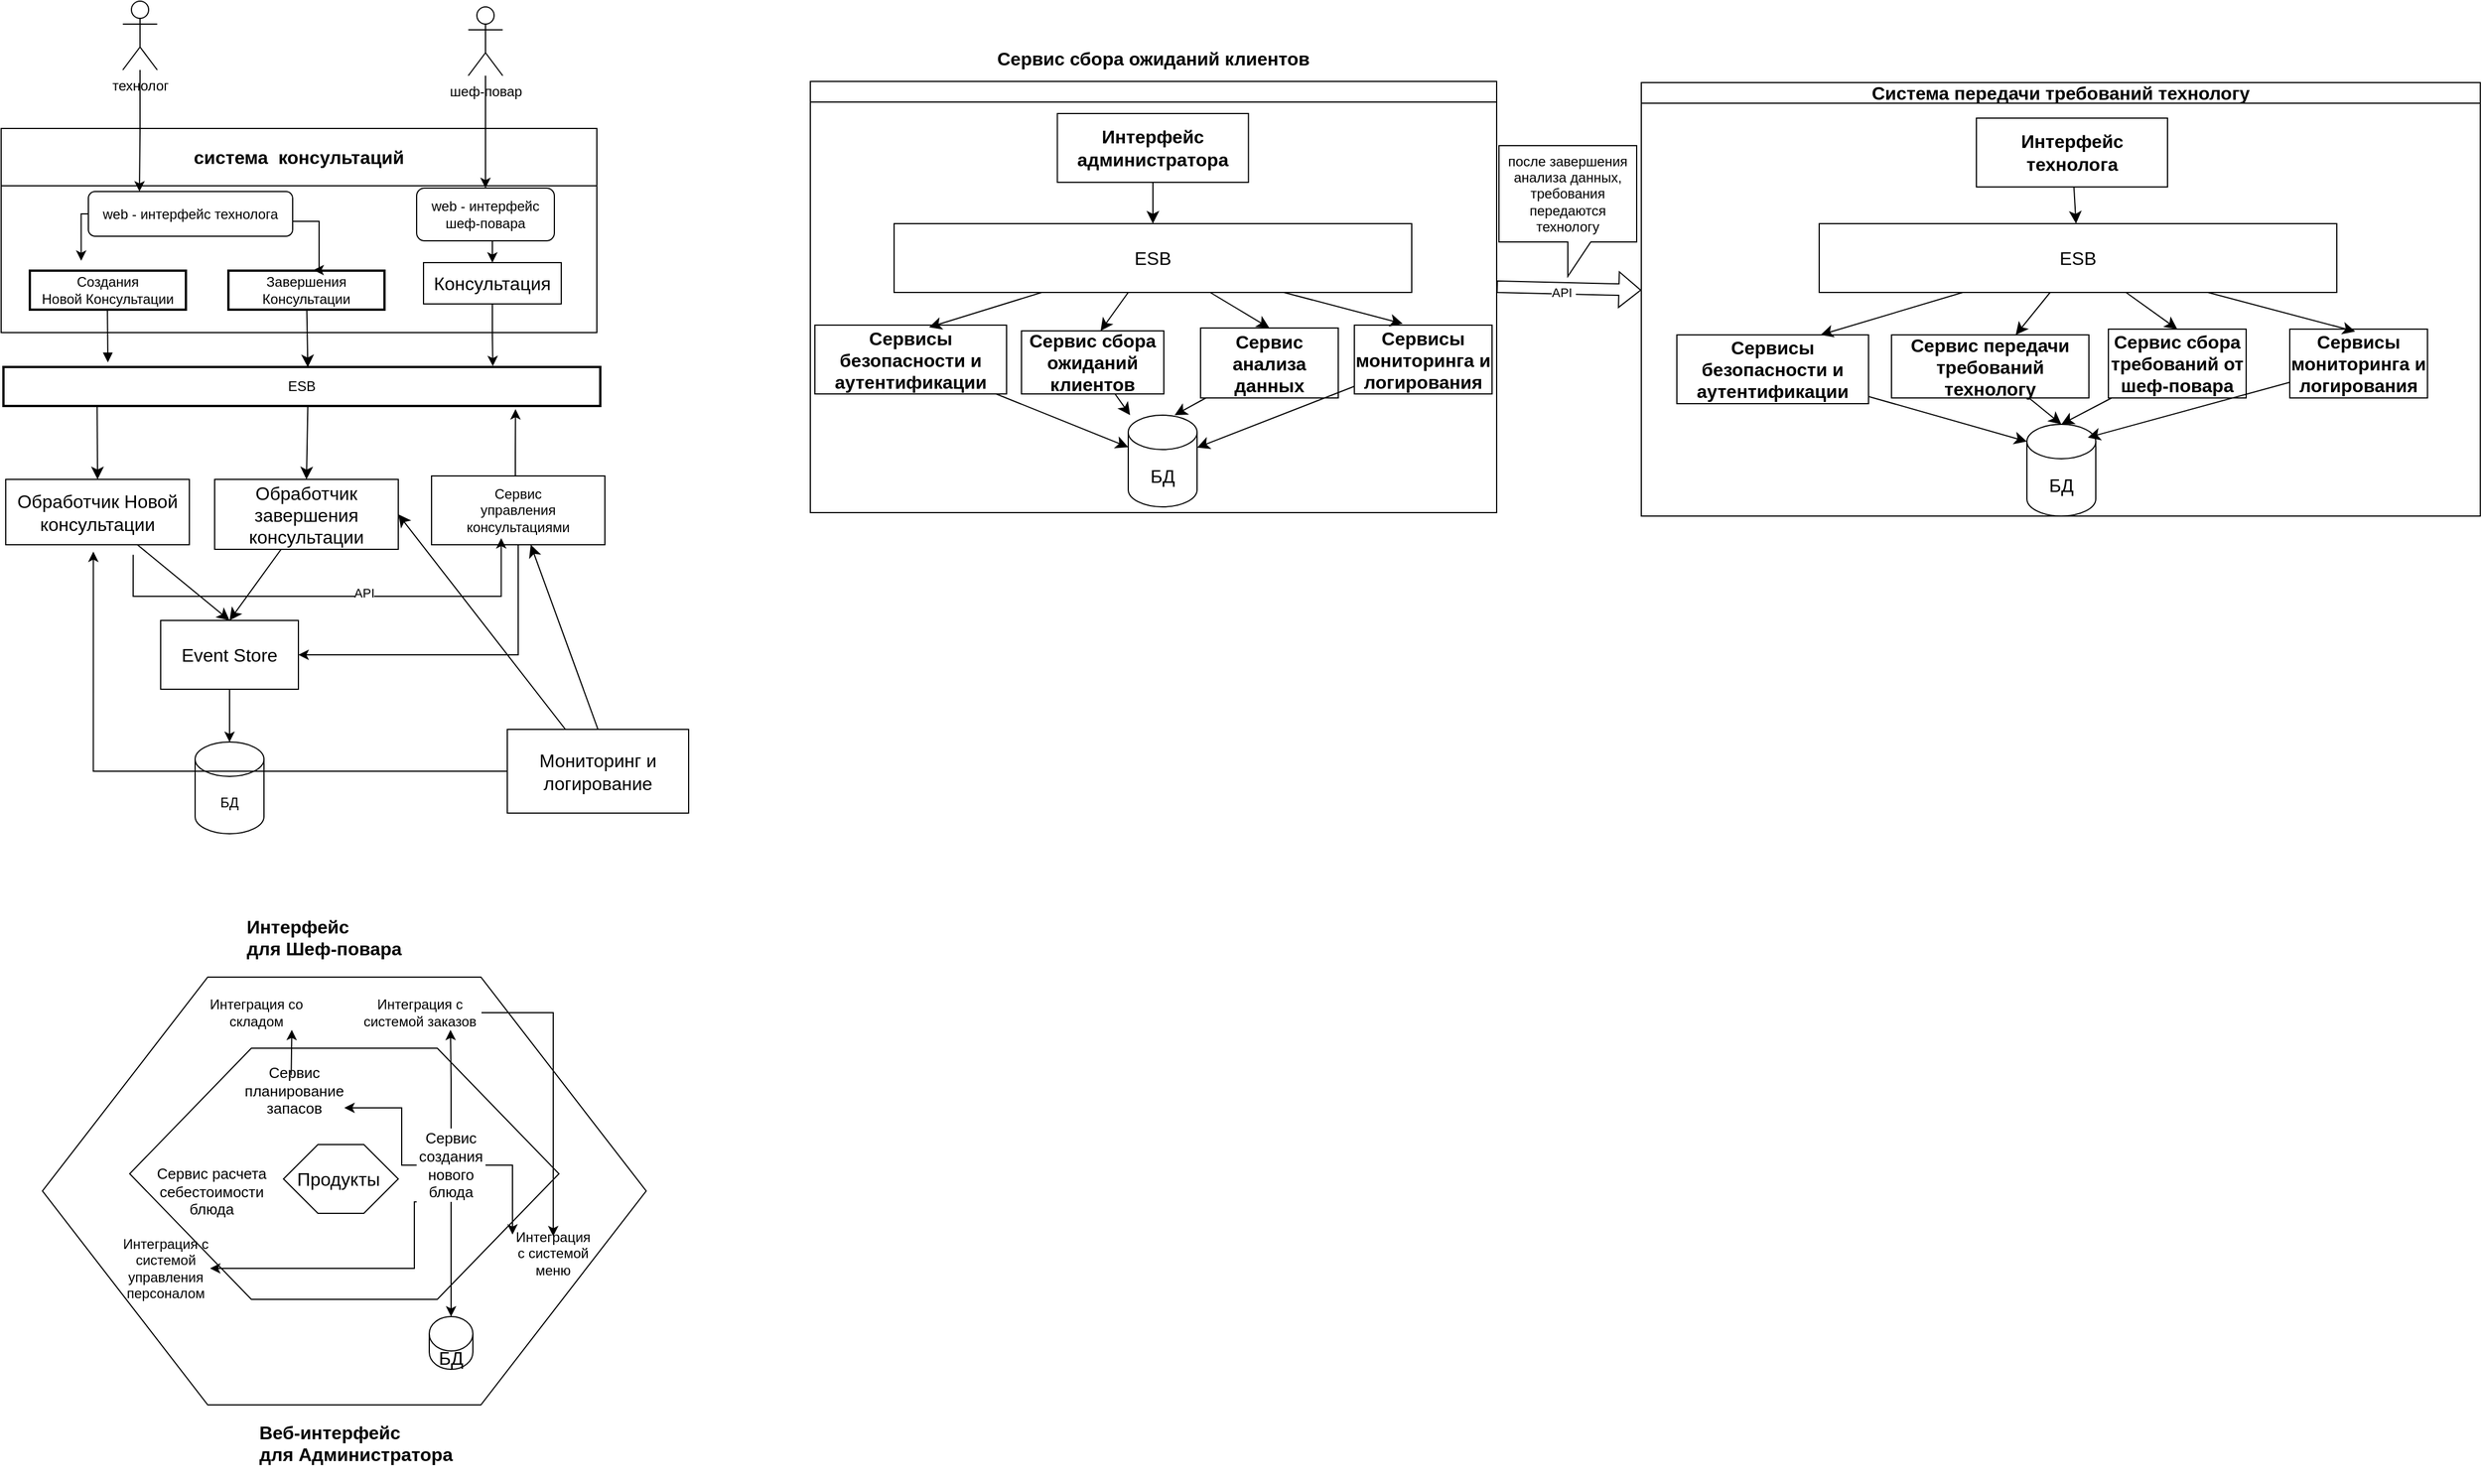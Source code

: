 <mxfile version="24.2.5" type="device">
  <diagram name="Страница — 1" id="GU1_Nxb0FSkpxFc6dDQV">
    <mxGraphModel dx="2975" dy="1887" grid="0" gridSize="10" guides="1" tooltips="1" connect="1" arrows="1" fold="1" page="0" pageScale="1" pageWidth="827" pageHeight="1169" math="0" shadow="0">
      <root>
        <mxCell id="0" />
        <mxCell id="1" parent="0" />
        <mxCell id="Qb3HvsVciL0loKuH-HP2-40" value="" style="shape=hexagon;perimeter=hexagonPerimeter2;whiteSpace=wrap;html=1;fixedSize=1;fontSize=16;size=144;" parent="1" vertex="1">
          <mxGeometry x="11" y="616" width="526" height="373" as="geometry" />
        </mxCell>
        <mxCell id="Qb3HvsVciL0loKuH-HP2-32" value="" style="shape=hexagon;perimeter=hexagonPerimeter2;whiteSpace=wrap;html=1;fixedSize=1;fontSize=16;size=106;" parent="1" vertex="1">
          <mxGeometry x="87" y="678" width="374" height="219" as="geometry" />
        </mxCell>
        <mxCell id="2" value="Создания&#xa;Новой Консультации" style="whiteSpace=wrap;strokeWidth=2;" parent="1" vertex="1">
          <mxGeometry width="136" height="34" as="geometry" />
        </mxCell>
        <mxCell id="Qb3HvsVciL0loKuH-HP2-11" style="edgeStyle=none;curved=1;rounded=0;orthogonalLoop=1;jettySize=auto;html=1;entryX=0.5;entryY=0;entryDx=0;entryDy=0;fontSize=12;startSize=8;endSize=8;exitX=0.157;exitY=1.022;exitDx=0;exitDy=0;exitPerimeter=0;" parent="1" source="3" target="Qb3HvsVciL0loKuH-HP2-8" edge="1">
          <mxGeometry relative="1" as="geometry" />
        </mxCell>
        <mxCell id="Qb3HvsVciL0loKuH-HP2-12" style="edgeStyle=none;curved=1;rounded=0;orthogonalLoop=1;jettySize=auto;html=1;entryX=0.5;entryY=0;entryDx=0;entryDy=0;fontSize=12;startSize=8;endSize=8;exitX=0.51;exitY=1.002;exitDx=0;exitDy=0;exitPerimeter=0;" parent="1" source="3" target="Qb3HvsVciL0loKuH-HP2-10" edge="1">
          <mxGeometry relative="1" as="geometry" />
        </mxCell>
        <mxCell id="3" value="ESB" style="whiteSpace=wrap;strokeWidth=2;" parent="1" vertex="1">
          <mxGeometry x="-23" y="84" width="520" height="34" as="geometry" />
        </mxCell>
        <mxCell id="4" value="" style="curved=1;startArrow=none;endArrow=block;exitX=0.497;exitY=1;" parent="1" source="2" edge="1">
          <mxGeometry relative="1" as="geometry">
            <Array as="points" />
            <mxPoint x="68" y="80" as="targetPoint" />
          </mxGeometry>
        </mxCell>
        <mxCell id="Qb3HvsVciL0loKuH-HP2-5" value="" style="edgeStyle=none;curved=1;rounded=0;orthogonalLoop=1;jettySize=auto;html=1;fontSize=12;startSize=8;endSize=8;entryX=0.51;entryY=0.008;entryDx=0;entryDy=0;entryPerimeter=0;" parent="1" source="Qb3HvsVciL0loKuH-HP2-4" target="3" edge="1">
          <mxGeometry relative="1" as="geometry" />
        </mxCell>
        <mxCell id="Qb3HvsVciL0loKuH-HP2-4" value="Завершения&#xa;Консультации" style="whiteSpace=wrap;strokeWidth=2;" parent="1" vertex="1">
          <mxGeometry x="173" width="136" height="34" as="geometry" />
        </mxCell>
        <mxCell id="sz1LQbnPWu2p6DNvm8ig-12" value="" style="edgeStyle=orthogonalEdgeStyle;rounded=0;orthogonalLoop=1;jettySize=auto;html=1;" parent="1" source="Qb3HvsVciL0loKuH-HP2-6" target="sz1LQbnPWu2p6DNvm8ig-11" edge="1">
          <mxGeometry relative="1" as="geometry" />
        </mxCell>
        <mxCell id="Qb3HvsVciL0loKuH-HP2-6" value="Event Store" style="rounded=0;whiteSpace=wrap;html=1;fontSize=16;" parent="1" vertex="1">
          <mxGeometry x="114" y="305" width="120" height="60" as="geometry" />
        </mxCell>
        <mxCell id="Qb3HvsVciL0loKuH-HP2-13" style="edgeStyle=none;curved=1;rounded=0;orthogonalLoop=1;jettySize=auto;html=1;entryX=0.5;entryY=0;entryDx=0;entryDy=0;fontSize=12;startSize=8;endSize=8;" parent="1" source="Qb3HvsVciL0loKuH-HP2-8" target="Qb3HvsVciL0loKuH-HP2-6" edge="1">
          <mxGeometry relative="1" as="geometry" />
        </mxCell>
        <mxCell id="Qb3HvsVciL0loKuH-HP2-8" value="Обработчик Новой консультации" style="rounded=0;whiteSpace=wrap;html=1;fontSize=16;" parent="1" vertex="1">
          <mxGeometry x="-21" y="182" width="160" height="57" as="geometry" />
        </mxCell>
        <mxCell id="Qb3HvsVciL0loKuH-HP2-9" value="система&amp;nbsp; консультаций" style="swimlane;whiteSpace=wrap;html=1;fontSize=16;startSize=50;" parent="1" vertex="1">
          <mxGeometry x="-25" y="-124" width="519" height="178" as="geometry" />
        </mxCell>
        <mxCell id="sz1LQbnPWu2p6DNvm8ig-23" style="edgeStyle=orthogonalEdgeStyle;rounded=0;orthogonalLoop=1;jettySize=auto;html=1;" parent="Qb3HvsVciL0loKuH-HP2-9" source="sz1LQbnPWu2p6DNvm8ig-4" edge="1">
          <mxGeometry relative="1" as="geometry">
            <mxPoint x="69.739" y="115.391" as="targetPoint" />
            <Array as="points">
              <mxPoint x="70" y="74" />
            </Array>
          </mxGeometry>
        </mxCell>
        <mxCell id="sz1LQbnPWu2p6DNvm8ig-4" value="web - интерфейс технолога" style="rounded=1;whiteSpace=wrap;html=1;" parent="Qb3HvsVciL0loKuH-HP2-9" vertex="1">
          <mxGeometry x="76" y="55" width="178" height="39" as="geometry" />
        </mxCell>
        <mxCell id="sz1LQbnPWu2p6DNvm8ig-25" style="edgeStyle=orthogonalEdgeStyle;rounded=0;orthogonalLoop=1;jettySize=auto;html=1;exitX=0.5;exitY=1;exitDx=0;exitDy=0;entryX=0.5;entryY=0;entryDx=0;entryDy=0;" parent="Qb3HvsVciL0loKuH-HP2-9" source="sz1LQbnPWu2p6DNvm8ig-5" target="Qb3HvsVciL0loKuH-HP2-16" edge="1">
          <mxGeometry relative="1" as="geometry" />
        </mxCell>
        <mxCell id="sz1LQbnPWu2p6DNvm8ig-5" value="web - интерфейс шеф-повара" style="rounded=1;whiteSpace=wrap;html=1;" parent="Qb3HvsVciL0loKuH-HP2-9" vertex="1">
          <mxGeometry x="362" y="52" width="120" height="46" as="geometry" />
        </mxCell>
        <mxCell id="Qb3HvsVciL0loKuH-HP2-16" value="Консультация" style="rounded=0;whiteSpace=wrap;html=1;fontSize=16;" parent="Qb3HvsVciL0loKuH-HP2-9" vertex="1">
          <mxGeometry x="368" y="117" width="120" height="36" as="geometry" />
        </mxCell>
        <mxCell id="Qb3HvsVciL0loKuH-HP2-14" style="edgeStyle=none;curved=1;rounded=0;orthogonalLoop=1;jettySize=auto;html=1;entryX=0.5;entryY=0;entryDx=0;entryDy=0;fontSize=12;startSize=8;endSize=8;" parent="1" source="Qb3HvsVciL0loKuH-HP2-10" target="Qb3HvsVciL0loKuH-HP2-6" edge="1">
          <mxGeometry relative="1" as="geometry" />
        </mxCell>
        <mxCell id="Qb3HvsVciL0loKuH-HP2-10" value="Обработчик завершения консультации" style="rounded=0;whiteSpace=wrap;html=1;fontSize=16;" parent="1" vertex="1">
          <mxGeometry x="161" y="182" width="160" height="61" as="geometry" />
        </mxCell>
        <mxCell id="Qb3HvsVciL0loKuH-HP2-23" style="edgeStyle=none;curved=1;rounded=0;orthogonalLoop=1;jettySize=auto;html=1;entryX=1;entryY=0.5;entryDx=0;entryDy=0;fontSize=12;startSize=8;endSize=8;" parent="1" source="Qb3HvsVciL0loKuH-HP2-21" target="Qb3HvsVciL0loKuH-HP2-10" edge="1">
          <mxGeometry relative="1" as="geometry" />
        </mxCell>
        <mxCell id="Qb3HvsVciL0loKuH-HP2-25" style="edgeStyle=none;curved=1;rounded=0;orthogonalLoop=1;jettySize=auto;html=1;exitX=0.5;exitY=0;exitDx=0;exitDy=0;fontSize=12;startSize=8;endSize=8;" parent="1" source="Qb3HvsVciL0loKuH-HP2-21" target="sz1LQbnPWu2p6DNvm8ig-28" edge="1">
          <mxGeometry relative="1" as="geometry" />
        </mxCell>
        <mxCell id="Qb3HvsVciL0loKuH-HP2-21" value="Мониторинг и логирование" style="rounded=0;whiteSpace=wrap;html=1;fontSize=16;" parent="1" vertex="1">
          <mxGeometry x="416" y="400" width="158" height="73" as="geometry" />
        </mxCell>
        <mxCell id="Qb3HvsVciL0loKuH-HP2-27" value="" style="verticalLabelPosition=bottom;verticalAlign=top;html=1;shape=hexagon;perimeter=hexagonPerimeter2;arcSize=6;size=0.3;fontSize=16;" parent="1" vertex="1">
          <mxGeometry x="221" y="762" width="100" height="60" as="geometry" />
        </mxCell>
        <mxCell id="Qb3HvsVciL0loKuH-HP2-28" value="Продукты" style="text;strokeColor=none;fillColor=none;html=1;align=center;verticalAlign=middle;whiteSpace=wrap;rounded=0;fontSize=16;" parent="1" vertex="1">
          <mxGeometry x="239" y="777" width="60" height="30" as="geometry" />
        </mxCell>
        <mxCell id="Qb3HvsVciL0loKuH-HP2-35" value="БД" style="shape=cylinder3;whiteSpace=wrap;html=1;boundedLbl=1;backgroundOutline=1;size=15;fontSize=16;" parent="1" vertex="1">
          <mxGeometry x="348" y="912" width="38" height="46" as="geometry" />
        </mxCell>
        <mxCell id="YEqnlwbu96lINii57TRM-5" style="edgeStyle=orthogonalEdgeStyle;rounded=0;orthogonalLoop=1;jettySize=auto;html=1;entryX=0.75;entryY=1;entryDx=0;entryDy=0;exitX=0.468;exitY=0.051;exitDx=0;exitDy=0;exitPerimeter=0;" edge="1" parent="1" source="Qb3HvsVciL0loKuH-HP2-36" target="sz1LQbnPWu2p6DNvm8ig-38">
          <mxGeometry relative="1" as="geometry" />
        </mxCell>
        <mxCell id="Qb3HvsVciL0loKuH-HP2-36" value="Сервис планирование запасов" style="text;strokeColor=none;fillColor=none;html=1;align=center;verticalAlign=middle;whiteSpace=wrap;rounded=0;fontSize=13;" parent="1" vertex="1">
          <mxGeometry x="187" y="700" width="87" height="30" as="geometry" />
        </mxCell>
        <mxCell id="Qb3HvsVciL0loKuH-HP2-38" value="Сервис расчета себестоимости блюда" style="text;strokeColor=none;fillColor=none;html=1;align=center;verticalAlign=middle;whiteSpace=wrap;rounded=0;fontSize=13;" parent="1" vertex="1">
          <mxGeometry x="97" y="787.5" width="123" height="30" as="geometry" />
        </mxCell>
        <mxCell id="YEqnlwbu96lINii57TRM-4" style="edgeStyle=orthogonalEdgeStyle;rounded=0;orthogonalLoop=1;jettySize=auto;html=1;entryX=1;entryY=1;entryDx=0;entryDy=0;" edge="1" parent="1" source="Qb3HvsVciL0loKuH-HP2-39" target="Qb3HvsVciL0loKuH-HP2-36">
          <mxGeometry relative="1" as="geometry">
            <Array as="points">
              <mxPoint x="324" y="780" />
              <mxPoint x="324" y="730" />
            </Array>
          </mxGeometry>
        </mxCell>
        <mxCell id="YEqnlwbu96lINii57TRM-7" style="edgeStyle=orthogonalEdgeStyle;rounded=0;orthogonalLoop=1;jettySize=auto;html=1;" edge="1" parent="1" source="Qb3HvsVciL0loKuH-HP2-39" target="Qb3HvsVciL0loKuH-HP2-35">
          <mxGeometry relative="1" as="geometry" />
        </mxCell>
        <mxCell id="YEqnlwbu96lINii57TRM-8" style="edgeStyle=orthogonalEdgeStyle;rounded=0;orthogonalLoop=1;jettySize=auto;html=1;entryX=1;entryY=0.5;entryDx=0;entryDy=0;exitX=0;exitY=1;exitDx=0;exitDy=0;" edge="1" parent="1" source="Qb3HvsVciL0loKuH-HP2-39" target="sz1LQbnPWu2p6DNvm8ig-39">
          <mxGeometry relative="1" as="geometry">
            <Array as="points">
              <mxPoint x="335" y="812" />
              <mxPoint x="335" y="870" />
            </Array>
          </mxGeometry>
        </mxCell>
        <mxCell id="YEqnlwbu96lINii57TRM-10" style="edgeStyle=orthogonalEdgeStyle;rounded=0;orthogonalLoop=1;jettySize=auto;html=1;entryX=0.75;entryY=1;entryDx=0;entryDy=0;" edge="1" parent="1" source="Qb3HvsVciL0loKuH-HP2-39" target="sz1LQbnPWu2p6DNvm8ig-36">
          <mxGeometry relative="1" as="geometry" />
        </mxCell>
        <mxCell id="Qb3HvsVciL0loKuH-HP2-39" value="Сервис создания нового блюда" style="text;strokeColor=none;fillColor=none;html=1;align=center;verticalAlign=middle;whiteSpace=wrap;rounded=0;fontSize=13;" parent="1" vertex="1">
          <mxGeometry x="337" y="748" width="60" height="64" as="geometry" />
        </mxCell>
        <mxCell id="Qb3HvsVciL0loKuH-HP2-42" value="&lt;b&gt;&lt;span style=&quot;font-size:12.0pt;line-height:107%;&#xa;font-family:&amp;quot;Times New Roman&amp;quot;,serif;mso-fareast-font-family:&amp;quot;Times New Roman&amp;quot;;&#xa;mso-ansi-language:RU;mso-fareast-language:RU;mso-bidi-language:AR-SA&quot;&gt;Веб-интерфейс&#xa;для Администратора&lt;/span&gt;&lt;/b&gt;" style="text;whiteSpace=wrap;html=1;fontSize=16;" parent="1" vertex="1">
          <mxGeometry x="197.5" y="997" width="196" height="60" as="geometry" />
        </mxCell>
        <mxCell id="Qb3HvsVciL0loKuH-HP2-43" value="&lt;b&gt;&lt;span style=&quot;font-size:12.0pt;line-height:107%;&#xa;font-family:&amp;quot;Times New Roman&amp;quot;,serif;mso-fareast-font-family:&amp;quot;Times New Roman&amp;quot;;&#xa;mso-ansi-language:RU;mso-fareast-language:RU;mso-bidi-language:AR-SA&quot;&gt;Интерфейс&#xa;для Шеф-повара&lt;/span&gt;&lt;/b&gt;" style="text;whiteSpace=wrap;html=1;fontSize=16;" parent="1" vertex="1">
          <mxGeometry x="187" y="556" width="163" height="60" as="geometry" />
        </mxCell>
        <mxCell id="Qb3HvsVciL0loKuH-HP2-49" value="&#xa;&lt;strong&gt;&lt;span style=&quot;font-size:12.0pt;line-height:&#xa;107%;mso-fareast-font-family:Calibri;mso-fareast-theme-font:minor-latin;&#xa;mso-ansi-language:RU;mso-fareast-language:EN-US;mso-bidi-language:AR-SA;&#xa;font-weight:normal&quot;&gt;Сервис сбора ожиданий клиентов&lt;/span&gt;&lt;/strong&gt;&#xa;&#xa;&#xa;&#xa;" style="swimlane;whiteSpace=wrap;html=1;fontSize=16;startSize=18;" parent="1" vertex="1">
          <mxGeometry x="680" y="-165" width="598" height="376" as="geometry" />
        </mxCell>
        <mxCell id="Ph6MZUr7LQoSqrYk7CX6-8" style="edgeStyle=none;curved=1;rounded=0;orthogonalLoop=1;jettySize=auto;html=1;fontSize=12;startSize=8;endSize=8;" parent="Qb3HvsVciL0loKuH-HP2-49" source="Qb3HvsVciL0loKuH-HP2-50" target="Ph6MZUr7LQoSqrYk7CX6-5" edge="1">
          <mxGeometry relative="1" as="geometry" />
        </mxCell>
        <mxCell id="Qb3HvsVciL0loKuH-HP2-50" value="&lt;strong&gt;Сервис сбора ожиданий клиентов&lt;/strong&gt;" style="rounded=0;whiteSpace=wrap;html=1;fontSize=16;" parent="Qb3HvsVciL0loKuH-HP2-49" vertex="1">
          <mxGeometry x="184" y="217.5" width="124" height="55" as="geometry" />
        </mxCell>
        <mxCell id="Ph6MZUr7LQoSqrYk7CX6-18" value="" style="edgeStyle=none;curved=1;rounded=0;orthogonalLoop=1;jettySize=auto;html=1;fontSize=12;startSize=8;endSize=8;" parent="Qb3HvsVciL0loKuH-HP2-49" source="Qb3HvsVciL0loKuH-HP2-52" target="Ph6MZUr7LQoSqrYk7CX6-13" edge="1">
          <mxGeometry relative="1" as="geometry" />
        </mxCell>
        <mxCell id="Qb3HvsVciL0loKuH-HP2-52" value="&lt;strong&gt;Интерфейс администратора&lt;/strong&gt;" style="rounded=0;whiteSpace=wrap;html=1;fontSize=16;" parent="Qb3HvsVciL0loKuH-HP2-49" vertex="1">
          <mxGeometry x="215.25" y="28" width="166.5" height="60" as="geometry" />
        </mxCell>
        <mxCell id="Qb3HvsVciL0loKuH-HP2-51" value="&lt;strong&gt;Сервис анализа данных&lt;/strong&gt;" style="rounded=0;whiteSpace=wrap;html=1;fontSize=16;" parent="Qb3HvsVciL0loKuH-HP2-49" vertex="1">
          <mxGeometry x="340" y="215" width="120" height="61" as="geometry" />
        </mxCell>
        <mxCell id="Ph6MZUr7LQoSqrYk7CX6-9" style="edgeStyle=none;curved=1;rounded=0;orthogonalLoop=1;jettySize=auto;html=1;fontSize=12;startSize=8;endSize=8;" parent="Qb3HvsVciL0loKuH-HP2-49" source="Qb3HvsVciL0loKuH-HP2-58" target="Ph6MZUr7LQoSqrYk7CX6-5" edge="1">
          <mxGeometry relative="1" as="geometry" />
        </mxCell>
        <mxCell id="Qb3HvsVciL0loKuH-HP2-58" value="&lt;strong&gt;Сервисы безопасности и аутентификации&lt;/strong&gt;" style="rounded=0;whiteSpace=wrap;html=1;fontSize=16;" parent="Qb3HvsVciL0loKuH-HP2-49" vertex="1">
          <mxGeometry x="4" y="212.5" width="167" height="60" as="geometry" />
        </mxCell>
        <mxCell id="Ph6MZUr7LQoSqrYk7CX6-6" style="edgeStyle=none;curved=1;rounded=0;orthogonalLoop=1;jettySize=auto;html=1;fontSize=12;startSize=8;endSize=8;" parent="Qb3HvsVciL0loKuH-HP2-49" source="Qb3HvsVciL0loKuH-HP2-59" target="Ph6MZUr7LQoSqrYk7CX6-5" edge="1">
          <mxGeometry relative="1" as="geometry" />
        </mxCell>
        <mxCell id="Qb3HvsVciL0loKuH-HP2-59" value="&lt;strong&gt;Сервисы мониторинга и логирования&lt;/strong&gt;" style="rounded=0;whiteSpace=wrap;html=1;fontSize=16;" parent="Qb3HvsVciL0loKuH-HP2-49" vertex="1">
          <mxGeometry x="474" y="212.5" width="120" height="60" as="geometry" />
        </mxCell>
        <mxCell id="Ph6MZUr7LQoSqrYk7CX6-5" value="БД" style="shape=cylinder3;whiteSpace=wrap;html=1;boundedLbl=1;backgroundOutline=1;size=15;fontSize=16;" parent="Qb3HvsVciL0loKuH-HP2-49" vertex="1">
          <mxGeometry x="277" y="291" width="60" height="80" as="geometry" />
        </mxCell>
        <mxCell id="Ph6MZUr7LQoSqrYk7CX6-7" style="edgeStyle=none;curved=1;rounded=0;orthogonalLoop=1;jettySize=auto;html=1;entryX=0.674;entryY=0;entryDx=0;entryDy=0;entryPerimeter=0;fontSize=12;startSize=8;endSize=8;" parent="Qb3HvsVciL0loKuH-HP2-49" source="Qb3HvsVciL0loKuH-HP2-51" target="Ph6MZUr7LQoSqrYk7CX6-5" edge="1">
          <mxGeometry relative="1" as="geometry" />
        </mxCell>
        <mxCell id="Ph6MZUr7LQoSqrYk7CX6-14" value="" style="edgeStyle=none;curved=1;rounded=0;orthogonalLoop=1;jettySize=auto;html=1;fontSize=12;startSize=8;endSize=8;entryX=0.556;entryY=0;entryDx=0;entryDy=0;entryPerimeter=0;" parent="Qb3HvsVciL0loKuH-HP2-49" source="Ph6MZUr7LQoSqrYk7CX6-13" target="Qb3HvsVciL0loKuH-HP2-50" edge="1">
          <mxGeometry relative="1" as="geometry" />
        </mxCell>
        <mxCell id="Ph6MZUr7LQoSqrYk7CX6-15" style="edgeStyle=none;curved=1;rounded=0;orthogonalLoop=1;jettySize=auto;html=1;entryX=0.5;entryY=0;entryDx=0;entryDy=0;fontSize=12;startSize=8;endSize=8;" parent="Qb3HvsVciL0loKuH-HP2-49" source="Ph6MZUr7LQoSqrYk7CX6-13" target="Qb3HvsVciL0loKuH-HP2-51" edge="1">
          <mxGeometry relative="1" as="geometry" />
        </mxCell>
        <mxCell id="Ph6MZUr7LQoSqrYk7CX6-16" style="edgeStyle=none;curved=1;rounded=0;orthogonalLoop=1;jettySize=auto;html=1;fontSize=12;startSize=8;endSize=8;" parent="Qb3HvsVciL0loKuH-HP2-49" source="Ph6MZUr7LQoSqrYk7CX6-13" edge="1">
          <mxGeometry relative="1" as="geometry">
            <mxPoint x="516.105" y="211.211" as="targetPoint" />
          </mxGeometry>
        </mxCell>
        <mxCell id="Ph6MZUr7LQoSqrYk7CX6-13" value="ESB" style="rounded=0;whiteSpace=wrap;html=1;fontSize=16;" parent="Qb3HvsVciL0loKuH-HP2-49" vertex="1">
          <mxGeometry x="73" y="124" width="451" height="60" as="geometry" />
        </mxCell>
        <mxCell id="Ph6MZUr7LQoSqrYk7CX6-17" style="edgeStyle=none;curved=1;rounded=0;orthogonalLoop=1;jettySize=auto;html=1;entryX=0.596;entryY=0.031;entryDx=0;entryDy=0;entryPerimeter=0;fontSize=12;startSize=8;endSize=8;" parent="Qb3HvsVciL0loKuH-HP2-49" source="Ph6MZUr7LQoSqrYk7CX6-13" target="Qb3HvsVciL0loKuH-HP2-58" edge="1">
          <mxGeometry relative="1" as="geometry" />
        </mxCell>
        <mxCell id="Qb3HvsVciL0loKuH-HP2-53" value="&lt;strong&gt;Система&lt;/strong&gt;&lt;strong&gt;&lt;span style=&quot;font-size:12.0pt;&lt;br/&gt;line-height:107%;mso-fareast-font-family:Calibri;mso-fareast-theme-font:minor-latin;&lt;br/&gt;mso-ansi-language:EN-US;mso-fareast-language:EN-US;mso-bidi-language:AR-SA;&lt;br/&gt;font-weight:normal&quot;&gt; &lt;/span&gt;&lt;/strong&gt;&lt;strong&gt;&lt;span style=&quot;font-size:12.0pt;&lt;br/&gt;line-height:107%;mso-fareast-font-family:Calibri;mso-fareast-theme-font:minor-latin;&lt;br/&gt;mso-ansi-language:RU;mso-fareast-language:EN-US;mso-bidi-language:AR-SA;&lt;br/&gt;font-weight:normal&quot;&gt;передачи&lt;/span&gt;&lt;/strong&gt;&lt;strong&gt;&lt;span style=&quot;font-size:&lt;br/&gt;12.0pt;line-height:107%;mso-fareast-font-family:Calibri;mso-fareast-theme-font:&lt;br/&gt;minor-latin;mso-ansi-language:EN-US;mso-fareast-language:EN-US;mso-bidi-language:&lt;br/&gt;AR-SA;font-weight:normal&quot;&gt; &lt;/span&gt;&lt;/strong&gt;&lt;strong&gt;&lt;span style=&quot;font-size:12.0pt;&lt;br/&gt;line-height:107%;mso-fareast-font-family:Calibri;mso-fareast-theme-font:minor-latin;&lt;br/&gt;mso-ansi-language:RU;mso-fareast-language:EN-US;mso-bidi-language:AR-SA;&lt;br/&gt;font-weight:normal&quot;&gt;требований&lt;/span&gt;&lt;/strong&gt;&lt;strong&gt;&lt;span style=&quot;font-size:&lt;br/&gt;12.0pt;line-height:107%;mso-fareast-font-family:Calibri;mso-fareast-theme-font:&lt;br/&gt;minor-latin;mso-ansi-language:EN-US;mso-fareast-language:EN-US;mso-bidi-language:&lt;br/&gt;AR-SA;font-weight:normal&quot;&gt; &lt;/span&gt;&lt;/strong&gt;&lt;strong&gt;&lt;span style=&quot;font-size:12.0pt;&lt;br/&gt;line-height:107%;mso-fareast-font-family:Calibri;mso-fareast-theme-font:minor-latin;&lt;br/&gt;mso-ansi-language:RU;mso-fareast-language:EN-US;mso-bidi-language:AR-SA;&lt;br/&gt;font-weight:normal&quot;&gt;технологу&lt;/span&gt;&lt;/strong&gt;&lt;strong&gt;&lt;span style=&quot;font-size:&lt;br/&gt;12.0pt;line-height:107%;mso-fareast-font-family:Calibri;mso-fareast-theme-font:&lt;br/&gt;minor-latin;mso-ansi-language:EN-US;mso-fareast-language:EN-US;mso-bidi-language:&lt;br/&gt;AR-SA;font-weight:normal&quot;&gt;&lt;/span&gt;&lt;/strong&gt;" style="swimlane;whiteSpace=wrap;html=1;fontSize=16;startSize=18;" parent="1" vertex="1">
          <mxGeometry x="1404" y="-164" width="731" height="378" as="geometry" />
        </mxCell>
        <mxCell id="Qb3HvsVciL0loKuH-HP2-54" value="&lt;strong&gt;Сервис передачи требований технологу&lt;/strong&gt;" style="rounded=0;whiteSpace=wrap;html=1;fontSize=16;" parent="Qb3HvsVciL0loKuH-HP2-53" vertex="1">
          <mxGeometry x="218" y="220" width="172" height="55" as="geometry" />
        </mxCell>
        <mxCell id="Ph6MZUr7LQoSqrYk7CX6-21" value="" style="edgeStyle=none;curved=1;rounded=0;orthogonalLoop=1;jettySize=auto;html=1;fontSize=12;startSize=8;endSize=8;" parent="Qb3HvsVciL0loKuH-HP2-53" source="Qb3HvsVciL0loKuH-HP2-55" target="Ph6MZUr7LQoSqrYk7CX6-20" edge="1">
          <mxGeometry relative="1" as="geometry" />
        </mxCell>
        <mxCell id="Qb3HvsVciL0loKuH-HP2-55" value="&lt;strong&gt;Интерфейс технолога&lt;/strong&gt;" style="rounded=0;whiteSpace=wrap;html=1;fontSize=16;" parent="Qb3HvsVciL0loKuH-HP2-53" vertex="1">
          <mxGeometry x="292" y="31" width="166.5" height="60" as="geometry" />
        </mxCell>
        <mxCell id="Qb3HvsVciL0loKuH-HP2-56" value="&lt;strong&gt;Сервис сбора требований от шеф-повара&lt;/strong&gt;" style="rounded=0;whiteSpace=wrap;html=1;fontSize=16;" parent="Qb3HvsVciL0loKuH-HP2-53" vertex="1">
          <mxGeometry x="407" y="215" width="120" height="60" as="geometry" />
        </mxCell>
        <mxCell id="Qb3HvsVciL0loKuH-HP2-57" value="&lt;strong&gt;Сервисы безопасности и аутентификации&lt;/strong&gt;" style="rounded=0;whiteSpace=wrap;html=1;fontSize=16;" parent="Qb3HvsVciL0loKuH-HP2-53" vertex="1">
          <mxGeometry x="31" y="220" width="167" height="60" as="geometry" />
        </mxCell>
        <mxCell id="Qb3HvsVciL0loKuH-HP2-60" value="&lt;strong&gt;Сервисы мониторинга и логирования&lt;/strong&gt;" style="rounded=0;whiteSpace=wrap;html=1;fontSize=16;" parent="Qb3HvsVciL0loKuH-HP2-53" vertex="1">
          <mxGeometry x="565" y="215" width="120" height="60" as="geometry" />
        </mxCell>
        <mxCell id="Ph6MZUr7LQoSqrYk7CX6-19" value="БД" style="shape=cylinder3;whiteSpace=wrap;html=1;boundedLbl=1;backgroundOutline=1;size=15;fontSize=16;" parent="Qb3HvsVciL0loKuH-HP2-53" vertex="1">
          <mxGeometry x="336" y="298" width="60" height="80" as="geometry" />
        </mxCell>
        <mxCell id="Ph6MZUr7LQoSqrYk7CX6-22" value="" style="edgeStyle=none;curved=1;rounded=0;orthogonalLoop=1;jettySize=auto;html=1;fontSize=12;startSize=8;endSize=8;" parent="Qb3HvsVciL0loKuH-HP2-53" source="Ph6MZUr7LQoSqrYk7CX6-20" target="Qb3HvsVciL0loKuH-HP2-54" edge="1">
          <mxGeometry relative="1" as="geometry" />
        </mxCell>
        <mxCell id="Ph6MZUr7LQoSqrYk7CX6-23" value="" style="edgeStyle=none;curved=1;rounded=0;orthogonalLoop=1;jettySize=auto;html=1;fontSize=12;startSize=8;endSize=8;entryX=0.5;entryY=0;entryDx=0;entryDy=0;" parent="Qb3HvsVciL0loKuH-HP2-53" source="Ph6MZUr7LQoSqrYk7CX6-20" target="Qb3HvsVciL0loKuH-HP2-56" edge="1">
          <mxGeometry relative="1" as="geometry" />
        </mxCell>
        <mxCell id="Ph6MZUr7LQoSqrYk7CX6-24" style="edgeStyle=none;curved=1;rounded=0;orthogonalLoop=1;jettySize=auto;html=1;entryX=0.75;entryY=0;entryDx=0;entryDy=0;fontSize=12;startSize=8;endSize=8;" parent="Qb3HvsVciL0loKuH-HP2-53" source="Ph6MZUr7LQoSqrYk7CX6-20" target="Qb3HvsVciL0loKuH-HP2-57" edge="1">
          <mxGeometry relative="1" as="geometry" />
        </mxCell>
        <mxCell id="Ph6MZUr7LQoSqrYk7CX6-20" value="ESB" style="rounded=0;whiteSpace=wrap;html=1;fontSize=16;" parent="Qb3HvsVciL0loKuH-HP2-53" vertex="1">
          <mxGeometry x="155" y="123" width="451" height="60" as="geometry" />
        </mxCell>
        <mxCell id="Ph6MZUr7LQoSqrYk7CX6-25" style="edgeStyle=none;curved=1;rounded=0;orthogonalLoop=1;jettySize=auto;html=1;fontSize=12;startSize=8;endSize=8;" parent="Qb3HvsVciL0loKuH-HP2-53" source="Ph6MZUr7LQoSqrYk7CX6-20" edge="1">
          <mxGeometry relative="1" as="geometry">
            <mxPoint x="622" y="217" as="targetPoint" />
          </mxGeometry>
        </mxCell>
        <mxCell id="Ph6MZUr7LQoSqrYk7CX6-26" style="edgeStyle=none;curved=1;rounded=0;orthogonalLoop=1;jettySize=auto;html=1;entryX=0;entryY=0;entryDx=0;entryDy=15;entryPerimeter=0;fontSize=12;startSize=8;endSize=8;" parent="Qb3HvsVciL0loKuH-HP2-53" source="Qb3HvsVciL0loKuH-HP2-57" target="Ph6MZUr7LQoSqrYk7CX6-19" edge="1">
          <mxGeometry relative="1" as="geometry" />
        </mxCell>
        <mxCell id="Ph6MZUr7LQoSqrYk7CX6-27" style="edgeStyle=none;curved=1;rounded=0;orthogonalLoop=1;jettySize=auto;html=1;entryX=0.5;entryY=0;entryDx=0;entryDy=0;entryPerimeter=0;fontSize=12;startSize=8;endSize=8;" parent="Qb3HvsVciL0loKuH-HP2-53" source="Qb3HvsVciL0loKuH-HP2-54" target="Ph6MZUr7LQoSqrYk7CX6-19" edge="1">
          <mxGeometry relative="1" as="geometry" />
        </mxCell>
        <mxCell id="Ph6MZUr7LQoSqrYk7CX6-28" style="edgeStyle=none;curved=1;rounded=0;orthogonalLoop=1;jettySize=auto;html=1;entryX=0.5;entryY=0;entryDx=0;entryDy=0;entryPerimeter=0;fontSize=12;startSize=8;endSize=8;" parent="Qb3HvsVciL0loKuH-HP2-53" source="Qb3HvsVciL0loKuH-HP2-56" target="Ph6MZUr7LQoSqrYk7CX6-19" edge="1">
          <mxGeometry relative="1" as="geometry" />
        </mxCell>
        <mxCell id="Ph6MZUr7LQoSqrYk7CX6-29" style="edgeStyle=none;curved=1;rounded=0;orthogonalLoop=1;jettySize=auto;html=1;entryX=0.884;entryY=0.144;entryDx=0;entryDy=0;entryPerimeter=0;fontSize=12;startSize=8;endSize=8;" parent="Qb3HvsVciL0loKuH-HP2-53" source="Qb3HvsVciL0loKuH-HP2-60" target="Ph6MZUr7LQoSqrYk7CX6-19" edge="1">
          <mxGeometry relative="1" as="geometry" />
        </mxCell>
        <mxCell id="sz1LQbnPWu2p6DNvm8ig-9" value="" style="edgeStyle=orthogonalEdgeStyle;rounded=0;orthogonalLoop=1;jettySize=auto;html=1;entryX=0.25;entryY=0;entryDx=0;entryDy=0;" parent="1" source="sz1LQbnPWu2p6DNvm8ig-7" target="sz1LQbnPWu2p6DNvm8ig-4" edge="1">
          <mxGeometry relative="1" as="geometry">
            <mxPoint x="172" y="-115" as="targetPoint" />
          </mxGeometry>
        </mxCell>
        <mxCell id="sz1LQbnPWu2p6DNvm8ig-7" value="технолог" style="shape=umlActor;verticalLabelPosition=bottom;verticalAlign=top;html=1;outlineConnect=0;" parent="1" vertex="1">
          <mxGeometry x="81" y="-235" width="30" height="60" as="geometry" />
        </mxCell>
        <mxCell id="sz1LQbnPWu2p6DNvm8ig-8" value="шеф-повар" style="shape=umlActor;verticalLabelPosition=bottom;verticalAlign=top;html=1;outlineConnect=0;" parent="1" vertex="1">
          <mxGeometry x="382" y="-230" width="30" height="60" as="geometry" />
        </mxCell>
        <mxCell id="sz1LQbnPWu2p6DNvm8ig-11" value="БД" style="shape=cylinder3;whiteSpace=wrap;html=1;boundedLbl=1;backgroundOutline=1;size=15;" parent="1" vertex="1">
          <mxGeometry x="144" y="411" width="60" height="80" as="geometry" />
        </mxCell>
        <mxCell id="sz1LQbnPWu2p6DNvm8ig-17" style="edgeStyle=orthogonalEdgeStyle;rounded=0;orthogonalLoop=1;jettySize=auto;html=1;" parent="1" source="sz1LQbnPWu2p6DNvm8ig-8" target="sz1LQbnPWu2p6DNvm8ig-5" edge="1">
          <mxGeometry relative="1" as="geometry">
            <mxPoint x="384" y="-185" as="sourcePoint" />
          </mxGeometry>
        </mxCell>
        <mxCell id="sz1LQbnPWu2p6DNvm8ig-26" style="edgeStyle=orthogonalEdgeStyle;rounded=0;orthogonalLoop=1;jettySize=auto;html=1;entryX=0.82;entryY=-0.022;entryDx=0;entryDy=0;entryPerimeter=0;" parent="1" source="Qb3HvsVciL0loKuH-HP2-16" target="3" edge="1">
          <mxGeometry relative="1" as="geometry" />
        </mxCell>
        <mxCell id="sz1LQbnPWu2p6DNvm8ig-29" value="" style="edgeStyle=orthogonalEdgeStyle;rounded=0;orthogonalLoop=1;jettySize=auto;html=1;entryX=0.858;entryY=1.081;entryDx=0;entryDy=0;entryPerimeter=0;" parent="1" source="sz1LQbnPWu2p6DNvm8ig-28" target="3" edge="1">
          <mxGeometry relative="1" as="geometry">
            <Array as="points">
              <mxPoint x="423" y="159" />
              <mxPoint x="423" y="159" />
            </Array>
          </mxGeometry>
        </mxCell>
        <mxCell id="sz1LQbnPWu2p6DNvm8ig-45" style="edgeStyle=orthogonalEdgeStyle;rounded=0;orthogonalLoop=1;jettySize=auto;html=1;entryX=1;entryY=0.5;entryDx=0;entryDy=0;exitX=0.5;exitY=1;exitDx=0;exitDy=0;" parent="1" source="sz1LQbnPWu2p6DNvm8ig-28" target="Qb3HvsVciL0loKuH-HP2-6" edge="1">
          <mxGeometry relative="1" as="geometry" />
        </mxCell>
        <mxCell id="sz1LQbnPWu2p6DNvm8ig-28" value="Сервис&lt;br&gt;управления консультациями" style="rounded=0;whiteSpace=wrap;html=1;" parent="1" vertex="1">
          <mxGeometry x="350" y="179" width="151" height="60" as="geometry" />
        </mxCell>
        <mxCell id="sz1LQbnPWu2p6DNvm8ig-31" style="edgeStyle=orthogonalEdgeStyle;rounded=0;orthogonalLoop=1;jettySize=auto;html=1;entryX=0.477;entryY=1.105;entryDx=0;entryDy=0;entryPerimeter=0;" parent="1" source="Qb3HvsVciL0loKuH-HP2-21" target="Qb3HvsVciL0loKuH-HP2-8" edge="1">
          <mxGeometry relative="1" as="geometry" />
        </mxCell>
        <mxCell id="sz1LQbnPWu2p6DNvm8ig-32" value="" style="shape=flexArrow;endArrow=classic;html=1;rounded=0;" parent="1" edge="1">
          <mxGeometry width="50" height="50" relative="1" as="geometry">
            <mxPoint x="1278" y="14" as="sourcePoint" />
            <mxPoint x="1404" y="17" as="targetPoint" />
          </mxGeometry>
        </mxCell>
        <mxCell id="sz1LQbnPWu2p6DNvm8ig-33" value="API&amp;nbsp;" style="edgeLabel;html=1;align=center;verticalAlign=middle;resizable=0;points=[];" parent="sz1LQbnPWu2p6DNvm8ig-32" vertex="1" connectable="0">
          <mxGeometry x="-0.086" y="-3" relative="1" as="geometry">
            <mxPoint as="offset" />
          </mxGeometry>
        </mxCell>
        <mxCell id="sz1LQbnPWu2p6DNvm8ig-34" value="после завершения анализа данных, требования передаются технологу" style="shape=callout;whiteSpace=wrap;html=1;perimeter=calloutPerimeter;" parent="1" vertex="1">
          <mxGeometry x="1280" y="-109" width="120" height="114" as="geometry" />
        </mxCell>
        <mxCell id="YEqnlwbu96lINii57TRM-6" style="edgeStyle=orthogonalEdgeStyle;rounded=0;orthogonalLoop=1;jettySize=auto;html=1;entryX=0.5;entryY=0;entryDx=0;entryDy=0;" edge="1" parent="1" source="sz1LQbnPWu2p6DNvm8ig-36" target="sz1LQbnPWu2p6DNvm8ig-37">
          <mxGeometry relative="1" as="geometry" />
        </mxCell>
        <mxCell id="sz1LQbnPWu2p6DNvm8ig-36" value="Интеграция с системой заказов" style="text;html=1;strokeColor=none;fillColor=none;align=center;verticalAlign=middle;whiteSpace=wrap;rounded=0;" parent="1" vertex="1">
          <mxGeometry x="285.5" y="632" width="108" height="30" as="geometry" />
        </mxCell>
        <mxCell id="sz1LQbnPWu2p6DNvm8ig-37" value="Интеграция с системой меню" style="text;html=1;strokeColor=none;fillColor=none;align=center;verticalAlign=middle;whiteSpace=wrap;rounded=0;" parent="1" vertex="1">
          <mxGeometry x="426" y="842" width="60" height="30" as="geometry" />
        </mxCell>
        <mxCell id="sz1LQbnPWu2p6DNvm8ig-38" value="Интеграция со складом" style="text;html=1;strokeColor=none;fillColor=none;align=center;verticalAlign=middle;whiteSpace=wrap;rounded=0;" parent="1" vertex="1">
          <mxGeometry x="136" y="632" width="123" height="30" as="geometry" />
        </mxCell>
        <mxCell id="sz1LQbnPWu2p6DNvm8ig-39" value="Интеграция с системой управления персоналом" style="text;html=1;strokeColor=none;fillColor=none;align=center;verticalAlign=middle;whiteSpace=wrap;rounded=0;" parent="1" vertex="1">
          <mxGeometry x="80" y="838" width="77" height="64" as="geometry" />
        </mxCell>
        <mxCell id="sz1LQbnPWu2p6DNvm8ig-43" style="edgeStyle=orthogonalEdgeStyle;rounded=0;orthogonalLoop=1;jettySize=auto;html=1;entryX=0.402;entryY=0.904;entryDx=0;entryDy=0;entryPerimeter=0;exitX=0.694;exitY=1.154;exitDx=0;exitDy=0;exitPerimeter=0;" parent="1" source="Qb3HvsVciL0loKuH-HP2-8" target="sz1LQbnPWu2p6DNvm8ig-28" edge="1">
          <mxGeometry relative="1" as="geometry">
            <Array as="points">
              <mxPoint x="90" y="284" />
              <mxPoint x="411" y="284" />
            </Array>
          </mxGeometry>
        </mxCell>
        <mxCell id="sz1LQbnPWu2p6DNvm8ig-44" value="API" style="edgeLabel;html=1;align=center;verticalAlign=middle;resizable=0;points=[];" parent="sz1LQbnPWu2p6DNvm8ig-43" vertex="1" connectable="0">
          <mxGeometry x="0.159" y="3" relative="1" as="geometry">
            <mxPoint as="offset" />
          </mxGeometry>
        </mxCell>
        <mxCell id="YEqnlwbu96lINii57TRM-9" style="edgeStyle=orthogonalEdgeStyle;rounded=0;orthogonalLoop=1;jettySize=auto;html=1;entryX=-0.091;entryY=-0.049;entryDx=0;entryDy=0;entryPerimeter=0;" edge="1" parent="1" source="Qb3HvsVciL0loKuH-HP2-39" target="sz1LQbnPWu2p6DNvm8ig-37">
          <mxGeometry relative="1" as="geometry" />
        </mxCell>
        <mxCell id="YEqnlwbu96lINii57TRM-13" style="edgeStyle=orthogonalEdgeStyle;rounded=0;orthogonalLoop=1;jettySize=auto;html=1;entryX=0.545;entryY=-0.016;entryDx=0;entryDy=0;entryPerimeter=0;" edge="1" parent="1" source="sz1LQbnPWu2p6DNvm8ig-4" target="Qb3HvsVciL0loKuH-HP2-4">
          <mxGeometry relative="1" as="geometry">
            <mxPoint x="255" y="-20" as="targetPoint" />
            <Array as="points">
              <mxPoint x="252" y="-43" />
              <mxPoint x="252" />
            </Array>
          </mxGeometry>
        </mxCell>
      </root>
    </mxGraphModel>
  </diagram>
</mxfile>
